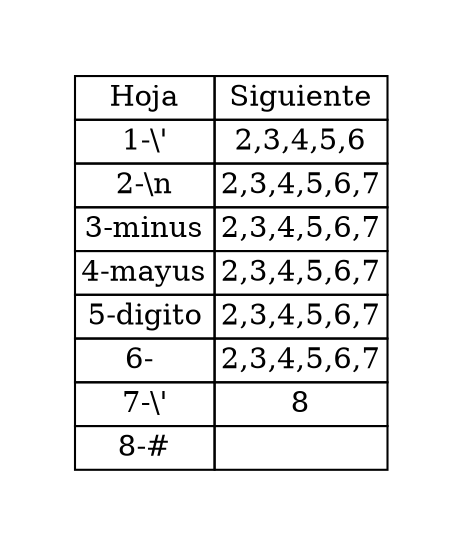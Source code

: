 digraph G{
graph [pad="0.5", nodesep="0.5", ranksep="2"];
node [shape=plain]
rankdir=LR;
Foo [label=< <table border="0" cellborder="1" cellspacing="0"> <tr><td>Hoja</td><td>Siguiente</td></tr> <tr><td>1-\\'</td><td>2,3,4,5,6</td></tr> <tr><td>2-\\n</td><td>2,3,4,5,6,7</td></tr> <tr><td>3-minus</td><td>2,3,4,5,6,7</td></tr> <tr><td>4-mayus</td><td>2,3,4,5,6,7</td></tr> <tr><td>5-digito</td><td>2,3,4,5,6,7</td></tr> <tr><td>6- </td><td>2,3,4,5,6,7</td></tr> <tr><td>7-\\'</td><td>8</td></tr> <tr><td>8-#</td><td></td></tr> </table>>];
}
